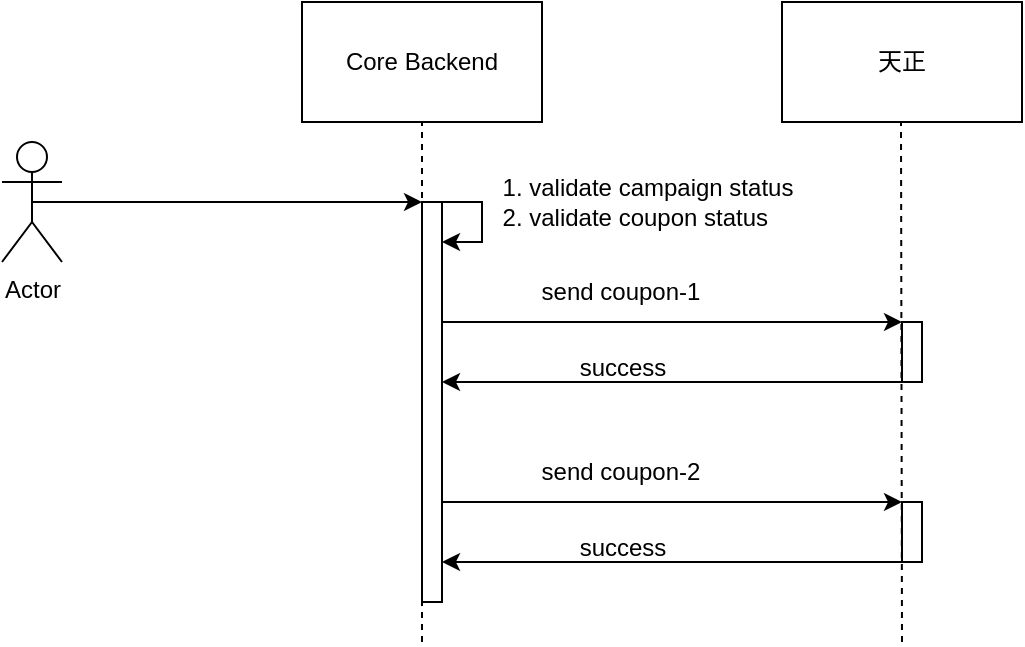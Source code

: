 <mxfile version="21.3.2" type="github">
  <diagram name="第 1 页" id="ifrk6PKnYQxSWK7HMioD">
    <mxGraphModel dx="891" dy="600" grid="1" gridSize="10" guides="1" tooltips="1" connect="1" arrows="1" fold="1" page="1" pageScale="1" pageWidth="827" pageHeight="1169" math="0" shadow="0">
      <root>
        <mxCell id="0" />
        <mxCell id="1" parent="0" />
        <mxCell id="cd5GM1Ut8fGV4c2g-e-l-1" value="Actor" style="shape=umlActor;verticalLabelPosition=bottom;verticalAlign=top;html=1;outlineConnect=0;" vertex="1" parent="1">
          <mxGeometry x="130" y="150" width="30" height="60" as="geometry" />
        </mxCell>
        <mxCell id="cd5GM1Ut8fGV4c2g-e-l-2" value="Core Backend" style="rounded=0;whiteSpace=wrap;html=1;" vertex="1" parent="1">
          <mxGeometry x="280" y="80" width="120" height="60" as="geometry" />
        </mxCell>
        <mxCell id="cd5GM1Ut8fGV4c2g-e-l-3" value="天正" style="rounded=0;whiteSpace=wrap;html=1;" vertex="1" parent="1">
          <mxGeometry x="520" y="80" width="120" height="60" as="geometry" />
        </mxCell>
        <mxCell id="cd5GM1Ut8fGV4c2g-e-l-4" value="" style="endArrow=none;dashed=1;html=1;rounded=0;" edge="1" parent="1">
          <mxGeometry width="50" height="50" relative="1" as="geometry">
            <mxPoint x="340" y="400" as="sourcePoint" />
            <mxPoint x="340" y="140" as="targetPoint" />
          </mxGeometry>
        </mxCell>
        <mxCell id="cd5GM1Ut8fGV4c2g-e-l-5" value="" style="endArrow=none;dashed=1;html=1;rounded=0;" edge="1" parent="1">
          <mxGeometry width="50" height="50" relative="1" as="geometry">
            <mxPoint x="580" y="400" as="sourcePoint" />
            <mxPoint x="579.5" y="140" as="targetPoint" />
          </mxGeometry>
        </mxCell>
        <mxCell id="cd5GM1Ut8fGV4c2g-e-l-6" value="" style="endArrow=classic;html=1;rounded=0;exitX=0.5;exitY=0.5;exitDx=0;exitDy=0;exitPerimeter=0;" edge="1" parent="1" source="cd5GM1Ut8fGV4c2g-e-l-1">
          <mxGeometry width="50" height="50" relative="1" as="geometry">
            <mxPoint x="220" y="190" as="sourcePoint" />
            <mxPoint x="340" y="180" as="targetPoint" />
          </mxGeometry>
        </mxCell>
        <mxCell id="cd5GM1Ut8fGV4c2g-e-l-7" value="" style="rounded=0;whiteSpace=wrap;html=1;" vertex="1" parent="1">
          <mxGeometry x="340" y="180" width="10" height="200" as="geometry" />
        </mxCell>
        <mxCell id="cd5GM1Ut8fGV4c2g-e-l-10" value="" style="endArrow=classic;html=1;rounded=0;" edge="1" parent="1">
          <mxGeometry width="50" height="50" relative="1" as="geometry">
            <mxPoint x="350" y="180" as="sourcePoint" />
            <mxPoint x="350" y="200" as="targetPoint" />
            <Array as="points">
              <mxPoint x="370" y="180" />
              <mxPoint x="370" y="200" />
            </Array>
          </mxGeometry>
        </mxCell>
        <mxCell id="cd5GM1Ut8fGV4c2g-e-l-11" value="1. validate campaign status&lt;br&gt;&lt;div style=&quot;text-align: left;&quot;&gt;&lt;span style=&quot;background-color: initial;&quot;&gt;2. validate coupon status&lt;/span&gt;&lt;/div&gt;" style="text;html=1;strokeColor=none;fillColor=none;align=center;verticalAlign=middle;whiteSpace=wrap;rounded=0;" vertex="1" parent="1">
          <mxGeometry x="370" y="150" width="166" height="60" as="geometry" />
        </mxCell>
        <mxCell id="cd5GM1Ut8fGV4c2g-e-l-12" value="" style="endArrow=classic;html=1;rounded=0;exitX=0.5;exitY=0.5;exitDx=0;exitDy=0;exitPerimeter=0;" edge="1" parent="1">
          <mxGeometry width="50" height="50" relative="1" as="geometry">
            <mxPoint x="350" y="240" as="sourcePoint" />
            <mxPoint x="580" y="240" as="targetPoint" />
          </mxGeometry>
        </mxCell>
        <mxCell id="cd5GM1Ut8fGV4c2g-e-l-13" value="" style="rounded=0;whiteSpace=wrap;html=1;" vertex="1" parent="1">
          <mxGeometry x="580" y="240" width="10" height="30" as="geometry" />
        </mxCell>
        <mxCell id="cd5GM1Ut8fGV4c2g-e-l-21" value="send coupon-1" style="text;html=1;align=center;verticalAlign=middle;resizable=0;points=[];autosize=1;strokeColor=none;fillColor=none;" vertex="1" parent="1">
          <mxGeometry x="389" y="210" width="100" height="30" as="geometry" />
        </mxCell>
        <mxCell id="cd5GM1Ut8fGV4c2g-e-l-22" value="" style="endArrow=classic;html=1;rounded=0;exitX=0.5;exitY=0.5;exitDx=0;exitDy=0;exitPerimeter=0;" edge="1" parent="1">
          <mxGeometry width="50" height="50" relative="1" as="geometry">
            <mxPoint x="580" y="270" as="sourcePoint" />
            <mxPoint x="350" y="270" as="targetPoint" />
          </mxGeometry>
        </mxCell>
        <mxCell id="cd5GM1Ut8fGV4c2g-e-l-23" value="success" style="text;html=1;align=center;verticalAlign=middle;resizable=0;points=[];autosize=1;strokeColor=none;fillColor=none;" vertex="1" parent="1">
          <mxGeometry x="405" y="248" width="70" height="30" as="geometry" />
        </mxCell>
        <mxCell id="cd5GM1Ut8fGV4c2g-e-l-24" value="" style="endArrow=classic;html=1;rounded=0;exitX=0.5;exitY=0.5;exitDx=0;exitDy=0;exitPerimeter=0;" edge="1" parent="1">
          <mxGeometry width="50" height="50" relative="1" as="geometry">
            <mxPoint x="350" y="330" as="sourcePoint" />
            <mxPoint x="580" y="330" as="targetPoint" />
          </mxGeometry>
        </mxCell>
        <mxCell id="cd5GM1Ut8fGV4c2g-e-l-25" value="send coupon-2" style="text;html=1;align=center;verticalAlign=middle;resizable=0;points=[];autosize=1;strokeColor=none;fillColor=none;" vertex="1" parent="1">
          <mxGeometry x="389" y="300" width="100" height="30" as="geometry" />
        </mxCell>
        <mxCell id="cd5GM1Ut8fGV4c2g-e-l-26" value="" style="endArrow=classic;html=1;rounded=0;exitX=0.5;exitY=0.5;exitDx=0;exitDy=0;exitPerimeter=0;" edge="1" parent="1">
          <mxGeometry width="50" height="50" relative="1" as="geometry">
            <mxPoint x="580" y="360" as="sourcePoint" />
            <mxPoint x="350" y="360" as="targetPoint" />
          </mxGeometry>
        </mxCell>
        <mxCell id="cd5GM1Ut8fGV4c2g-e-l-27" value="success" style="text;html=1;align=center;verticalAlign=middle;resizable=0;points=[];autosize=1;strokeColor=none;fillColor=none;" vertex="1" parent="1">
          <mxGeometry x="405" y="338" width="70" height="30" as="geometry" />
        </mxCell>
        <mxCell id="cd5GM1Ut8fGV4c2g-e-l-28" value="" style="rounded=0;whiteSpace=wrap;html=1;" vertex="1" parent="1">
          <mxGeometry x="580" y="330" width="10" height="30" as="geometry" />
        </mxCell>
      </root>
    </mxGraphModel>
  </diagram>
</mxfile>
